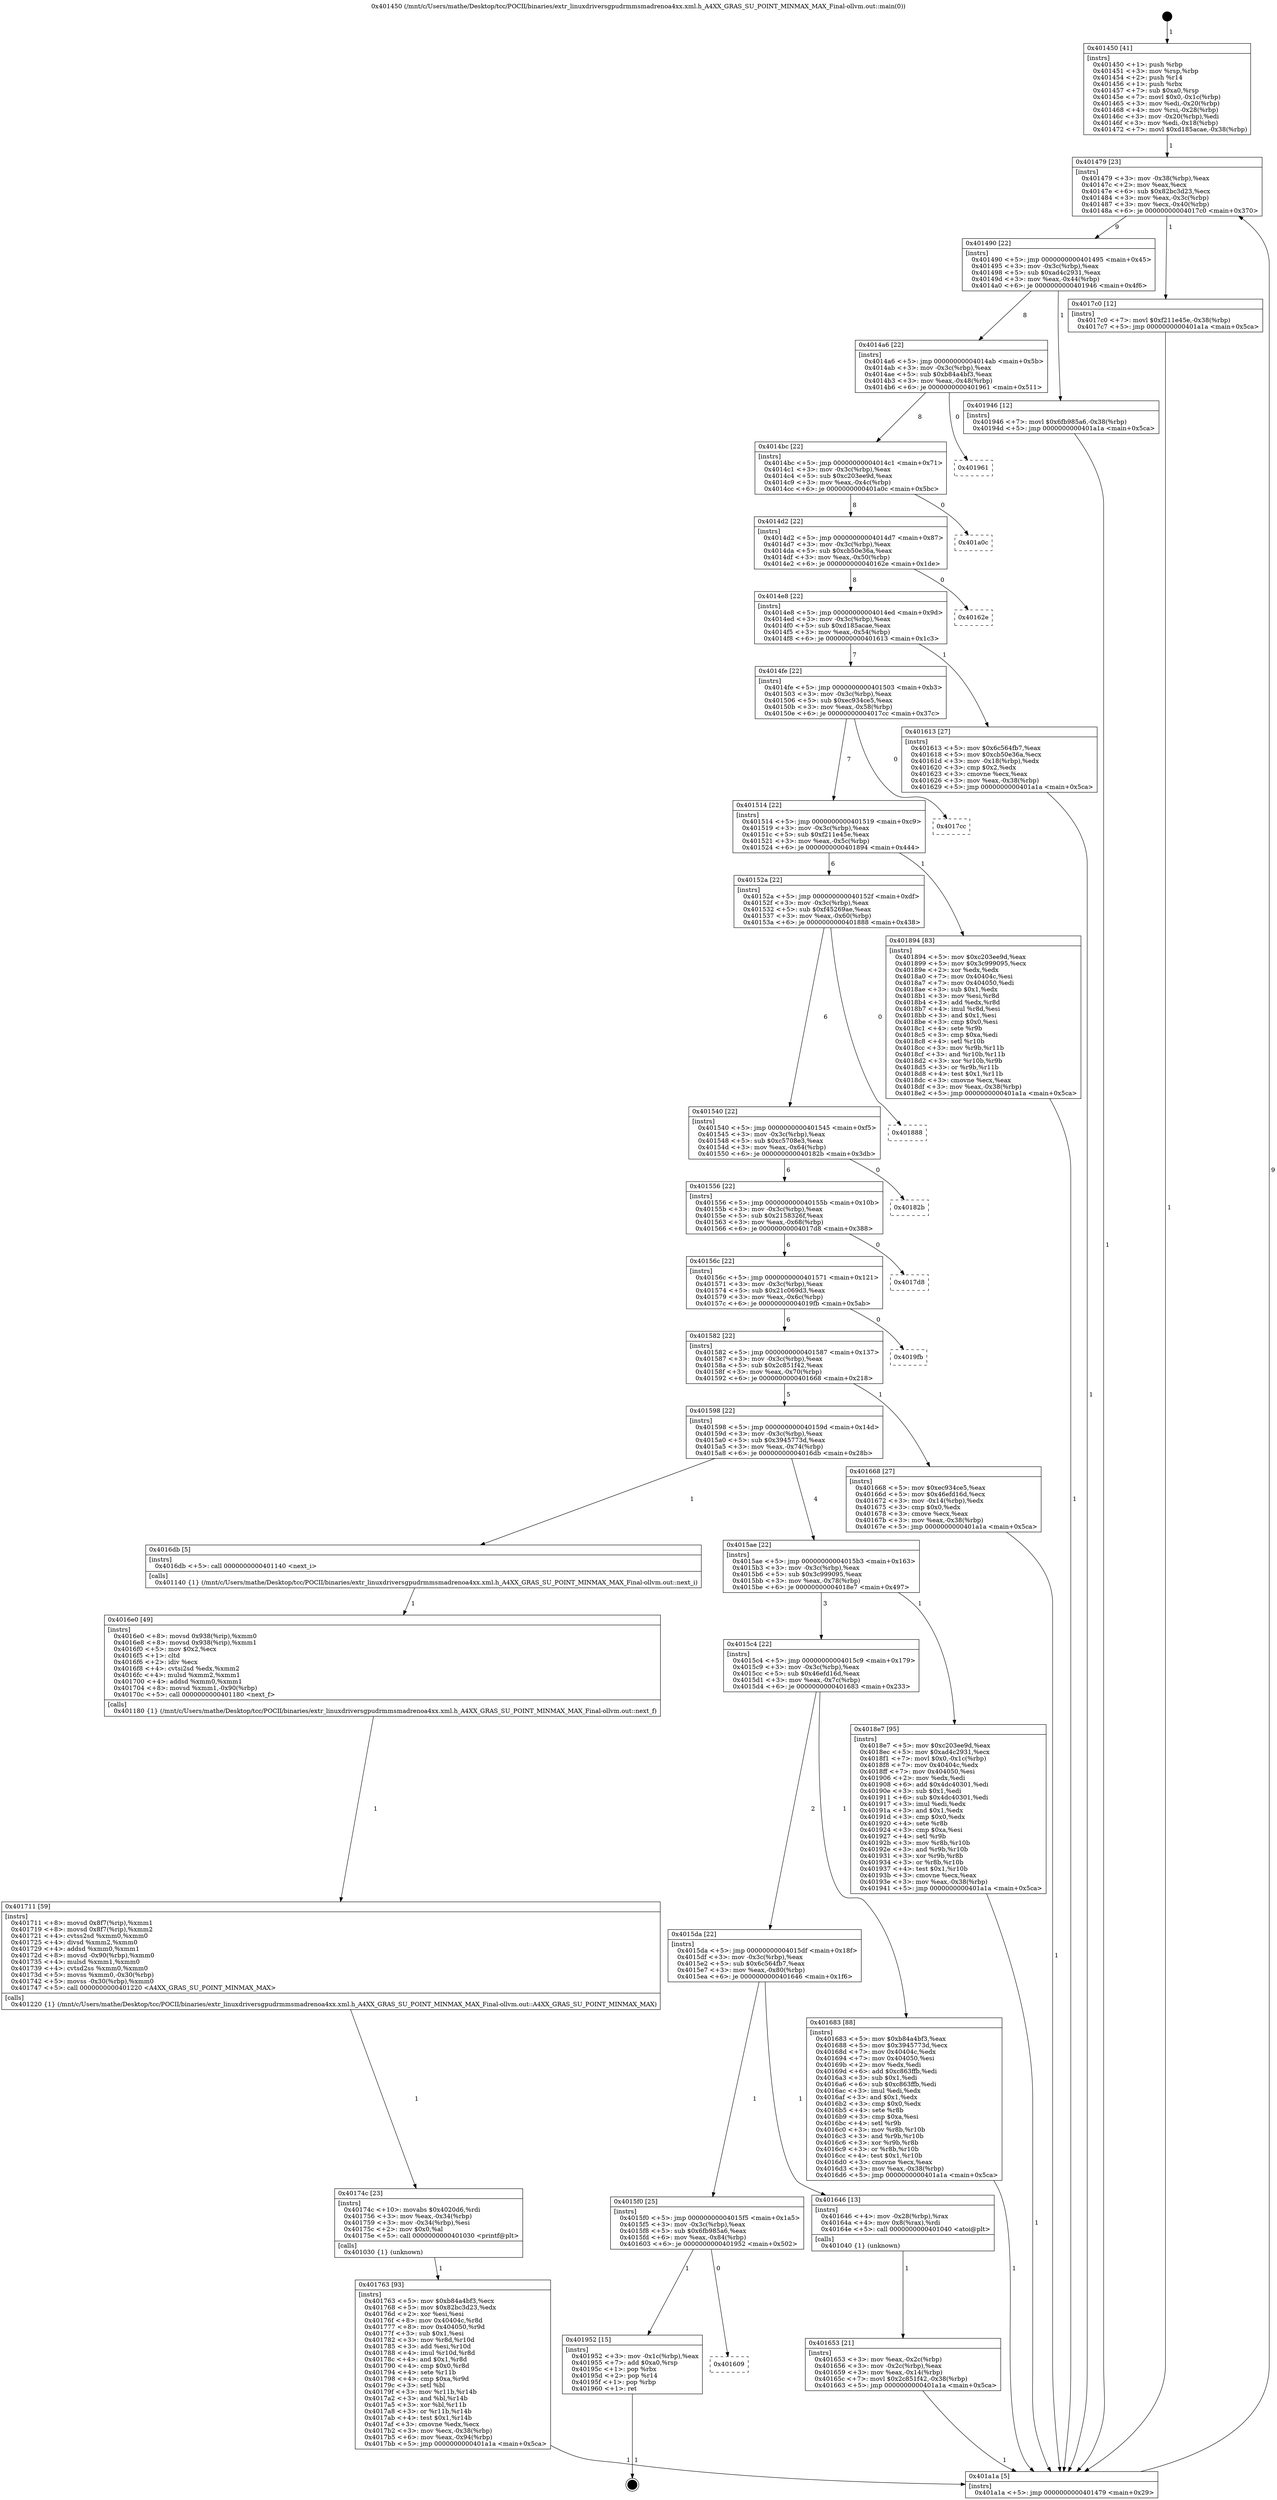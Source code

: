 digraph "0x401450" {
  label = "0x401450 (/mnt/c/Users/mathe/Desktop/tcc/POCII/binaries/extr_linuxdriversgpudrmmsmadrenoa4xx.xml.h_A4XX_GRAS_SU_POINT_MINMAX_MAX_Final-ollvm.out::main(0))"
  labelloc = "t"
  node[shape=record]

  Entry [label="",width=0.3,height=0.3,shape=circle,fillcolor=black,style=filled]
  "0x401479" [label="{
     0x401479 [23]\l
     | [instrs]\l
     &nbsp;&nbsp;0x401479 \<+3\>: mov -0x38(%rbp),%eax\l
     &nbsp;&nbsp;0x40147c \<+2\>: mov %eax,%ecx\l
     &nbsp;&nbsp;0x40147e \<+6\>: sub $0x82bc3d23,%ecx\l
     &nbsp;&nbsp;0x401484 \<+3\>: mov %eax,-0x3c(%rbp)\l
     &nbsp;&nbsp;0x401487 \<+3\>: mov %ecx,-0x40(%rbp)\l
     &nbsp;&nbsp;0x40148a \<+6\>: je 00000000004017c0 \<main+0x370\>\l
  }"]
  "0x4017c0" [label="{
     0x4017c0 [12]\l
     | [instrs]\l
     &nbsp;&nbsp;0x4017c0 \<+7\>: movl $0xf211e45e,-0x38(%rbp)\l
     &nbsp;&nbsp;0x4017c7 \<+5\>: jmp 0000000000401a1a \<main+0x5ca\>\l
  }"]
  "0x401490" [label="{
     0x401490 [22]\l
     | [instrs]\l
     &nbsp;&nbsp;0x401490 \<+5\>: jmp 0000000000401495 \<main+0x45\>\l
     &nbsp;&nbsp;0x401495 \<+3\>: mov -0x3c(%rbp),%eax\l
     &nbsp;&nbsp;0x401498 \<+5\>: sub $0xad4c2931,%eax\l
     &nbsp;&nbsp;0x40149d \<+3\>: mov %eax,-0x44(%rbp)\l
     &nbsp;&nbsp;0x4014a0 \<+6\>: je 0000000000401946 \<main+0x4f6\>\l
  }"]
  Exit [label="",width=0.3,height=0.3,shape=circle,fillcolor=black,style=filled,peripheries=2]
  "0x401946" [label="{
     0x401946 [12]\l
     | [instrs]\l
     &nbsp;&nbsp;0x401946 \<+7\>: movl $0x6fb985a6,-0x38(%rbp)\l
     &nbsp;&nbsp;0x40194d \<+5\>: jmp 0000000000401a1a \<main+0x5ca\>\l
  }"]
  "0x4014a6" [label="{
     0x4014a6 [22]\l
     | [instrs]\l
     &nbsp;&nbsp;0x4014a6 \<+5\>: jmp 00000000004014ab \<main+0x5b\>\l
     &nbsp;&nbsp;0x4014ab \<+3\>: mov -0x3c(%rbp),%eax\l
     &nbsp;&nbsp;0x4014ae \<+5\>: sub $0xb84a4bf3,%eax\l
     &nbsp;&nbsp;0x4014b3 \<+3\>: mov %eax,-0x48(%rbp)\l
     &nbsp;&nbsp;0x4014b6 \<+6\>: je 0000000000401961 \<main+0x511\>\l
  }"]
  "0x401609" [label="{
     0x401609\l
  }", style=dashed]
  "0x401961" [label="{
     0x401961\l
  }", style=dashed]
  "0x4014bc" [label="{
     0x4014bc [22]\l
     | [instrs]\l
     &nbsp;&nbsp;0x4014bc \<+5\>: jmp 00000000004014c1 \<main+0x71\>\l
     &nbsp;&nbsp;0x4014c1 \<+3\>: mov -0x3c(%rbp),%eax\l
     &nbsp;&nbsp;0x4014c4 \<+5\>: sub $0xc203ee9d,%eax\l
     &nbsp;&nbsp;0x4014c9 \<+3\>: mov %eax,-0x4c(%rbp)\l
     &nbsp;&nbsp;0x4014cc \<+6\>: je 0000000000401a0c \<main+0x5bc\>\l
  }"]
  "0x401952" [label="{
     0x401952 [15]\l
     | [instrs]\l
     &nbsp;&nbsp;0x401952 \<+3\>: mov -0x1c(%rbp),%eax\l
     &nbsp;&nbsp;0x401955 \<+7\>: add $0xa0,%rsp\l
     &nbsp;&nbsp;0x40195c \<+1\>: pop %rbx\l
     &nbsp;&nbsp;0x40195d \<+2\>: pop %r14\l
     &nbsp;&nbsp;0x40195f \<+1\>: pop %rbp\l
     &nbsp;&nbsp;0x401960 \<+1\>: ret\l
  }"]
  "0x401a0c" [label="{
     0x401a0c\l
  }", style=dashed]
  "0x4014d2" [label="{
     0x4014d2 [22]\l
     | [instrs]\l
     &nbsp;&nbsp;0x4014d2 \<+5\>: jmp 00000000004014d7 \<main+0x87\>\l
     &nbsp;&nbsp;0x4014d7 \<+3\>: mov -0x3c(%rbp),%eax\l
     &nbsp;&nbsp;0x4014da \<+5\>: sub $0xcb50e36a,%eax\l
     &nbsp;&nbsp;0x4014df \<+3\>: mov %eax,-0x50(%rbp)\l
     &nbsp;&nbsp;0x4014e2 \<+6\>: je 000000000040162e \<main+0x1de\>\l
  }"]
  "0x401763" [label="{
     0x401763 [93]\l
     | [instrs]\l
     &nbsp;&nbsp;0x401763 \<+5\>: mov $0xb84a4bf3,%ecx\l
     &nbsp;&nbsp;0x401768 \<+5\>: mov $0x82bc3d23,%edx\l
     &nbsp;&nbsp;0x40176d \<+2\>: xor %esi,%esi\l
     &nbsp;&nbsp;0x40176f \<+8\>: mov 0x40404c,%r8d\l
     &nbsp;&nbsp;0x401777 \<+8\>: mov 0x404050,%r9d\l
     &nbsp;&nbsp;0x40177f \<+3\>: sub $0x1,%esi\l
     &nbsp;&nbsp;0x401782 \<+3\>: mov %r8d,%r10d\l
     &nbsp;&nbsp;0x401785 \<+3\>: add %esi,%r10d\l
     &nbsp;&nbsp;0x401788 \<+4\>: imul %r10d,%r8d\l
     &nbsp;&nbsp;0x40178c \<+4\>: and $0x1,%r8d\l
     &nbsp;&nbsp;0x401790 \<+4\>: cmp $0x0,%r8d\l
     &nbsp;&nbsp;0x401794 \<+4\>: sete %r11b\l
     &nbsp;&nbsp;0x401798 \<+4\>: cmp $0xa,%r9d\l
     &nbsp;&nbsp;0x40179c \<+3\>: setl %bl\l
     &nbsp;&nbsp;0x40179f \<+3\>: mov %r11b,%r14b\l
     &nbsp;&nbsp;0x4017a2 \<+3\>: and %bl,%r14b\l
     &nbsp;&nbsp;0x4017a5 \<+3\>: xor %bl,%r11b\l
     &nbsp;&nbsp;0x4017a8 \<+3\>: or %r11b,%r14b\l
     &nbsp;&nbsp;0x4017ab \<+4\>: test $0x1,%r14b\l
     &nbsp;&nbsp;0x4017af \<+3\>: cmovne %edx,%ecx\l
     &nbsp;&nbsp;0x4017b2 \<+3\>: mov %ecx,-0x38(%rbp)\l
     &nbsp;&nbsp;0x4017b5 \<+6\>: mov %eax,-0x94(%rbp)\l
     &nbsp;&nbsp;0x4017bb \<+5\>: jmp 0000000000401a1a \<main+0x5ca\>\l
  }"]
  "0x40162e" [label="{
     0x40162e\l
  }", style=dashed]
  "0x4014e8" [label="{
     0x4014e8 [22]\l
     | [instrs]\l
     &nbsp;&nbsp;0x4014e8 \<+5\>: jmp 00000000004014ed \<main+0x9d\>\l
     &nbsp;&nbsp;0x4014ed \<+3\>: mov -0x3c(%rbp),%eax\l
     &nbsp;&nbsp;0x4014f0 \<+5\>: sub $0xd185acae,%eax\l
     &nbsp;&nbsp;0x4014f5 \<+3\>: mov %eax,-0x54(%rbp)\l
     &nbsp;&nbsp;0x4014f8 \<+6\>: je 0000000000401613 \<main+0x1c3\>\l
  }"]
  "0x40174c" [label="{
     0x40174c [23]\l
     | [instrs]\l
     &nbsp;&nbsp;0x40174c \<+10\>: movabs $0x4020d6,%rdi\l
     &nbsp;&nbsp;0x401756 \<+3\>: mov %eax,-0x34(%rbp)\l
     &nbsp;&nbsp;0x401759 \<+3\>: mov -0x34(%rbp),%esi\l
     &nbsp;&nbsp;0x40175c \<+2\>: mov $0x0,%al\l
     &nbsp;&nbsp;0x40175e \<+5\>: call 0000000000401030 \<printf@plt\>\l
     | [calls]\l
     &nbsp;&nbsp;0x401030 \{1\} (unknown)\l
  }"]
  "0x401613" [label="{
     0x401613 [27]\l
     | [instrs]\l
     &nbsp;&nbsp;0x401613 \<+5\>: mov $0x6c564fb7,%eax\l
     &nbsp;&nbsp;0x401618 \<+5\>: mov $0xcb50e36a,%ecx\l
     &nbsp;&nbsp;0x40161d \<+3\>: mov -0x18(%rbp),%edx\l
     &nbsp;&nbsp;0x401620 \<+3\>: cmp $0x2,%edx\l
     &nbsp;&nbsp;0x401623 \<+3\>: cmovne %ecx,%eax\l
     &nbsp;&nbsp;0x401626 \<+3\>: mov %eax,-0x38(%rbp)\l
     &nbsp;&nbsp;0x401629 \<+5\>: jmp 0000000000401a1a \<main+0x5ca\>\l
  }"]
  "0x4014fe" [label="{
     0x4014fe [22]\l
     | [instrs]\l
     &nbsp;&nbsp;0x4014fe \<+5\>: jmp 0000000000401503 \<main+0xb3\>\l
     &nbsp;&nbsp;0x401503 \<+3\>: mov -0x3c(%rbp),%eax\l
     &nbsp;&nbsp;0x401506 \<+5\>: sub $0xec934ce5,%eax\l
     &nbsp;&nbsp;0x40150b \<+3\>: mov %eax,-0x58(%rbp)\l
     &nbsp;&nbsp;0x40150e \<+6\>: je 00000000004017cc \<main+0x37c\>\l
  }"]
  "0x401a1a" [label="{
     0x401a1a [5]\l
     | [instrs]\l
     &nbsp;&nbsp;0x401a1a \<+5\>: jmp 0000000000401479 \<main+0x29\>\l
  }"]
  "0x401450" [label="{
     0x401450 [41]\l
     | [instrs]\l
     &nbsp;&nbsp;0x401450 \<+1\>: push %rbp\l
     &nbsp;&nbsp;0x401451 \<+3\>: mov %rsp,%rbp\l
     &nbsp;&nbsp;0x401454 \<+2\>: push %r14\l
     &nbsp;&nbsp;0x401456 \<+1\>: push %rbx\l
     &nbsp;&nbsp;0x401457 \<+7\>: sub $0xa0,%rsp\l
     &nbsp;&nbsp;0x40145e \<+7\>: movl $0x0,-0x1c(%rbp)\l
     &nbsp;&nbsp;0x401465 \<+3\>: mov %edi,-0x20(%rbp)\l
     &nbsp;&nbsp;0x401468 \<+4\>: mov %rsi,-0x28(%rbp)\l
     &nbsp;&nbsp;0x40146c \<+3\>: mov -0x20(%rbp),%edi\l
     &nbsp;&nbsp;0x40146f \<+3\>: mov %edi,-0x18(%rbp)\l
     &nbsp;&nbsp;0x401472 \<+7\>: movl $0xd185acae,-0x38(%rbp)\l
  }"]
  "0x401711" [label="{
     0x401711 [59]\l
     | [instrs]\l
     &nbsp;&nbsp;0x401711 \<+8\>: movsd 0x8f7(%rip),%xmm1\l
     &nbsp;&nbsp;0x401719 \<+8\>: movsd 0x8f7(%rip),%xmm2\l
     &nbsp;&nbsp;0x401721 \<+4\>: cvtss2sd %xmm0,%xmm0\l
     &nbsp;&nbsp;0x401725 \<+4\>: divsd %xmm2,%xmm0\l
     &nbsp;&nbsp;0x401729 \<+4\>: addsd %xmm0,%xmm1\l
     &nbsp;&nbsp;0x40172d \<+8\>: movsd -0x90(%rbp),%xmm0\l
     &nbsp;&nbsp;0x401735 \<+4\>: mulsd %xmm1,%xmm0\l
     &nbsp;&nbsp;0x401739 \<+4\>: cvtsd2ss %xmm0,%xmm0\l
     &nbsp;&nbsp;0x40173d \<+5\>: movss %xmm0,-0x30(%rbp)\l
     &nbsp;&nbsp;0x401742 \<+5\>: movss -0x30(%rbp),%xmm0\l
     &nbsp;&nbsp;0x401747 \<+5\>: call 0000000000401220 \<A4XX_GRAS_SU_POINT_MINMAX_MAX\>\l
     | [calls]\l
     &nbsp;&nbsp;0x401220 \{1\} (/mnt/c/Users/mathe/Desktop/tcc/POCII/binaries/extr_linuxdriversgpudrmmsmadrenoa4xx.xml.h_A4XX_GRAS_SU_POINT_MINMAX_MAX_Final-ollvm.out::A4XX_GRAS_SU_POINT_MINMAX_MAX)\l
  }"]
  "0x4017cc" [label="{
     0x4017cc\l
  }", style=dashed]
  "0x401514" [label="{
     0x401514 [22]\l
     | [instrs]\l
     &nbsp;&nbsp;0x401514 \<+5\>: jmp 0000000000401519 \<main+0xc9\>\l
     &nbsp;&nbsp;0x401519 \<+3\>: mov -0x3c(%rbp),%eax\l
     &nbsp;&nbsp;0x40151c \<+5\>: sub $0xf211e45e,%eax\l
     &nbsp;&nbsp;0x401521 \<+3\>: mov %eax,-0x5c(%rbp)\l
     &nbsp;&nbsp;0x401524 \<+6\>: je 0000000000401894 \<main+0x444\>\l
  }"]
  "0x4016e0" [label="{
     0x4016e0 [49]\l
     | [instrs]\l
     &nbsp;&nbsp;0x4016e0 \<+8\>: movsd 0x938(%rip),%xmm0\l
     &nbsp;&nbsp;0x4016e8 \<+8\>: movsd 0x938(%rip),%xmm1\l
     &nbsp;&nbsp;0x4016f0 \<+5\>: mov $0x2,%ecx\l
     &nbsp;&nbsp;0x4016f5 \<+1\>: cltd\l
     &nbsp;&nbsp;0x4016f6 \<+2\>: idiv %ecx\l
     &nbsp;&nbsp;0x4016f8 \<+4\>: cvtsi2sd %edx,%xmm2\l
     &nbsp;&nbsp;0x4016fc \<+4\>: mulsd %xmm2,%xmm1\l
     &nbsp;&nbsp;0x401700 \<+4\>: addsd %xmm0,%xmm1\l
     &nbsp;&nbsp;0x401704 \<+8\>: movsd %xmm1,-0x90(%rbp)\l
     &nbsp;&nbsp;0x40170c \<+5\>: call 0000000000401180 \<next_f\>\l
     | [calls]\l
     &nbsp;&nbsp;0x401180 \{1\} (/mnt/c/Users/mathe/Desktop/tcc/POCII/binaries/extr_linuxdriversgpudrmmsmadrenoa4xx.xml.h_A4XX_GRAS_SU_POINT_MINMAX_MAX_Final-ollvm.out::next_f)\l
  }"]
  "0x401894" [label="{
     0x401894 [83]\l
     | [instrs]\l
     &nbsp;&nbsp;0x401894 \<+5\>: mov $0xc203ee9d,%eax\l
     &nbsp;&nbsp;0x401899 \<+5\>: mov $0x3c999095,%ecx\l
     &nbsp;&nbsp;0x40189e \<+2\>: xor %edx,%edx\l
     &nbsp;&nbsp;0x4018a0 \<+7\>: mov 0x40404c,%esi\l
     &nbsp;&nbsp;0x4018a7 \<+7\>: mov 0x404050,%edi\l
     &nbsp;&nbsp;0x4018ae \<+3\>: sub $0x1,%edx\l
     &nbsp;&nbsp;0x4018b1 \<+3\>: mov %esi,%r8d\l
     &nbsp;&nbsp;0x4018b4 \<+3\>: add %edx,%r8d\l
     &nbsp;&nbsp;0x4018b7 \<+4\>: imul %r8d,%esi\l
     &nbsp;&nbsp;0x4018bb \<+3\>: and $0x1,%esi\l
     &nbsp;&nbsp;0x4018be \<+3\>: cmp $0x0,%esi\l
     &nbsp;&nbsp;0x4018c1 \<+4\>: sete %r9b\l
     &nbsp;&nbsp;0x4018c5 \<+3\>: cmp $0xa,%edi\l
     &nbsp;&nbsp;0x4018c8 \<+4\>: setl %r10b\l
     &nbsp;&nbsp;0x4018cc \<+3\>: mov %r9b,%r11b\l
     &nbsp;&nbsp;0x4018cf \<+3\>: and %r10b,%r11b\l
     &nbsp;&nbsp;0x4018d2 \<+3\>: xor %r10b,%r9b\l
     &nbsp;&nbsp;0x4018d5 \<+3\>: or %r9b,%r11b\l
     &nbsp;&nbsp;0x4018d8 \<+4\>: test $0x1,%r11b\l
     &nbsp;&nbsp;0x4018dc \<+3\>: cmovne %ecx,%eax\l
     &nbsp;&nbsp;0x4018df \<+3\>: mov %eax,-0x38(%rbp)\l
     &nbsp;&nbsp;0x4018e2 \<+5\>: jmp 0000000000401a1a \<main+0x5ca\>\l
  }"]
  "0x40152a" [label="{
     0x40152a [22]\l
     | [instrs]\l
     &nbsp;&nbsp;0x40152a \<+5\>: jmp 000000000040152f \<main+0xdf\>\l
     &nbsp;&nbsp;0x40152f \<+3\>: mov -0x3c(%rbp),%eax\l
     &nbsp;&nbsp;0x401532 \<+5\>: sub $0xf45269ae,%eax\l
     &nbsp;&nbsp;0x401537 \<+3\>: mov %eax,-0x60(%rbp)\l
     &nbsp;&nbsp;0x40153a \<+6\>: je 0000000000401888 \<main+0x438\>\l
  }"]
  "0x401653" [label="{
     0x401653 [21]\l
     | [instrs]\l
     &nbsp;&nbsp;0x401653 \<+3\>: mov %eax,-0x2c(%rbp)\l
     &nbsp;&nbsp;0x401656 \<+3\>: mov -0x2c(%rbp),%eax\l
     &nbsp;&nbsp;0x401659 \<+3\>: mov %eax,-0x14(%rbp)\l
     &nbsp;&nbsp;0x40165c \<+7\>: movl $0x2c851f42,-0x38(%rbp)\l
     &nbsp;&nbsp;0x401663 \<+5\>: jmp 0000000000401a1a \<main+0x5ca\>\l
  }"]
  "0x401888" [label="{
     0x401888\l
  }", style=dashed]
  "0x401540" [label="{
     0x401540 [22]\l
     | [instrs]\l
     &nbsp;&nbsp;0x401540 \<+5\>: jmp 0000000000401545 \<main+0xf5\>\l
     &nbsp;&nbsp;0x401545 \<+3\>: mov -0x3c(%rbp),%eax\l
     &nbsp;&nbsp;0x401548 \<+5\>: sub $0xc5708e3,%eax\l
     &nbsp;&nbsp;0x40154d \<+3\>: mov %eax,-0x64(%rbp)\l
     &nbsp;&nbsp;0x401550 \<+6\>: je 000000000040182b \<main+0x3db\>\l
  }"]
  "0x4015f0" [label="{
     0x4015f0 [25]\l
     | [instrs]\l
     &nbsp;&nbsp;0x4015f0 \<+5\>: jmp 00000000004015f5 \<main+0x1a5\>\l
     &nbsp;&nbsp;0x4015f5 \<+3\>: mov -0x3c(%rbp),%eax\l
     &nbsp;&nbsp;0x4015f8 \<+5\>: sub $0x6fb985a6,%eax\l
     &nbsp;&nbsp;0x4015fd \<+6\>: mov %eax,-0x84(%rbp)\l
     &nbsp;&nbsp;0x401603 \<+6\>: je 0000000000401952 \<main+0x502\>\l
  }"]
  "0x40182b" [label="{
     0x40182b\l
  }", style=dashed]
  "0x401556" [label="{
     0x401556 [22]\l
     | [instrs]\l
     &nbsp;&nbsp;0x401556 \<+5\>: jmp 000000000040155b \<main+0x10b\>\l
     &nbsp;&nbsp;0x40155b \<+3\>: mov -0x3c(%rbp),%eax\l
     &nbsp;&nbsp;0x40155e \<+5\>: sub $0x2158326f,%eax\l
     &nbsp;&nbsp;0x401563 \<+3\>: mov %eax,-0x68(%rbp)\l
     &nbsp;&nbsp;0x401566 \<+6\>: je 00000000004017d8 \<main+0x388\>\l
  }"]
  "0x401646" [label="{
     0x401646 [13]\l
     | [instrs]\l
     &nbsp;&nbsp;0x401646 \<+4\>: mov -0x28(%rbp),%rax\l
     &nbsp;&nbsp;0x40164a \<+4\>: mov 0x8(%rax),%rdi\l
     &nbsp;&nbsp;0x40164e \<+5\>: call 0000000000401040 \<atoi@plt\>\l
     | [calls]\l
     &nbsp;&nbsp;0x401040 \{1\} (unknown)\l
  }"]
  "0x4017d8" [label="{
     0x4017d8\l
  }", style=dashed]
  "0x40156c" [label="{
     0x40156c [22]\l
     | [instrs]\l
     &nbsp;&nbsp;0x40156c \<+5\>: jmp 0000000000401571 \<main+0x121\>\l
     &nbsp;&nbsp;0x401571 \<+3\>: mov -0x3c(%rbp),%eax\l
     &nbsp;&nbsp;0x401574 \<+5\>: sub $0x21c069d3,%eax\l
     &nbsp;&nbsp;0x401579 \<+3\>: mov %eax,-0x6c(%rbp)\l
     &nbsp;&nbsp;0x40157c \<+6\>: je 00000000004019fb \<main+0x5ab\>\l
  }"]
  "0x4015da" [label="{
     0x4015da [22]\l
     | [instrs]\l
     &nbsp;&nbsp;0x4015da \<+5\>: jmp 00000000004015df \<main+0x18f\>\l
     &nbsp;&nbsp;0x4015df \<+3\>: mov -0x3c(%rbp),%eax\l
     &nbsp;&nbsp;0x4015e2 \<+5\>: sub $0x6c564fb7,%eax\l
     &nbsp;&nbsp;0x4015e7 \<+3\>: mov %eax,-0x80(%rbp)\l
     &nbsp;&nbsp;0x4015ea \<+6\>: je 0000000000401646 \<main+0x1f6\>\l
  }"]
  "0x4019fb" [label="{
     0x4019fb\l
  }", style=dashed]
  "0x401582" [label="{
     0x401582 [22]\l
     | [instrs]\l
     &nbsp;&nbsp;0x401582 \<+5\>: jmp 0000000000401587 \<main+0x137\>\l
     &nbsp;&nbsp;0x401587 \<+3\>: mov -0x3c(%rbp),%eax\l
     &nbsp;&nbsp;0x40158a \<+5\>: sub $0x2c851f42,%eax\l
     &nbsp;&nbsp;0x40158f \<+3\>: mov %eax,-0x70(%rbp)\l
     &nbsp;&nbsp;0x401592 \<+6\>: je 0000000000401668 \<main+0x218\>\l
  }"]
  "0x401683" [label="{
     0x401683 [88]\l
     | [instrs]\l
     &nbsp;&nbsp;0x401683 \<+5\>: mov $0xb84a4bf3,%eax\l
     &nbsp;&nbsp;0x401688 \<+5\>: mov $0x3945773d,%ecx\l
     &nbsp;&nbsp;0x40168d \<+7\>: mov 0x40404c,%edx\l
     &nbsp;&nbsp;0x401694 \<+7\>: mov 0x404050,%esi\l
     &nbsp;&nbsp;0x40169b \<+2\>: mov %edx,%edi\l
     &nbsp;&nbsp;0x40169d \<+6\>: add $0xc863ffb,%edi\l
     &nbsp;&nbsp;0x4016a3 \<+3\>: sub $0x1,%edi\l
     &nbsp;&nbsp;0x4016a6 \<+6\>: sub $0xc863ffb,%edi\l
     &nbsp;&nbsp;0x4016ac \<+3\>: imul %edi,%edx\l
     &nbsp;&nbsp;0x4016af \<+3\>: and $0x1,%edx\l
     &nbsp;&nbsp;0x4016b2 \<+3\>: cmp $0x0,%edx\l
     &nbsp;&nbsp;0x4016b5 \<+4\>: sete %r8b\l
     &nbsp;&nbsp;0x4016b9 \<+3\>: cmp $0xa,%esi\l
     &nbsp;&nbsp;0x4016bc \<+4\>: setl %r9b\l
     &nbsp;&nbsp;0x4016c0 \<+3\>: mov %r8b,%r10b\l
     &nbsp;&nbsp;0x4016c3 \<+3\>: and %r9b,%r10b\l
     &nbsp;&nbsp;0x4016c6 \<+3\>: xor %r9b,%r8b\l
     &nbsp;&nbsp;0x4016c9 \<+3\>: or %r8b,%r10b\l
     &nbsp;&nbsp;0x4016cc \<+4\>: test $0x1,%r10b\l
     &nbsp;&nbsp;0x4016d0 \<+3\>: cmovne %ecx,%eax\l
     &nbsp;&nbsp;0x4016d3 \<+3\>: mov %eax,-0x38(%rbp)\l
     &nbsp;&nbsp;0x4016d6 \<+5\>: jmp 0000000000401a1a \<main+0x5ca\>\l
  }"]
  "0x401668" [label="{
     0x401668 [27]\l
     | [instrs]\l
     &nbsp;&nbsp;0x401668 \<+5\>: mov $0xec934ce5,%eax\l
     &nbsp;&nbsp;0x40166d \<+5\>: mov $0x46efd16d,%ecx\l
     &nbsp;&nbsp;0x401672 \<+3\>: mov -0x14(%rbp),%edx\l
     &nbsp;&nbsp;0x401675 \<+3\>: cmp $0x0,%edx\l
     &nbsp;&nbsp;0x401678 \<+3\>: cmove %ecx,%eax\l
     &nbsp;&nbsp;0x40167b \<+3\>: mov %eax,-0x38(%rbp)\l
     &nbsp;&nbsp;0x40167e \<+5\>: jmp 0000000000401a1a \<main+0x5ca\>\l
  }"]
  "0x401598" [label="{
     0x401598 [22]\l
     | [instrs]\l
     &nbsp;&nbsp;0x401598 \<+5\>: jmp 000000000040159d \<main+0x14d\>\l
     &nbsp;&nbsp;0x40159d \<+3\>: mov -0x3c(%rbp),%eax\l
     &nbsp;&nbsp;0x4015a0 \<+5\>: sub $0x3945773d,%eax\l
     &nbsp;&nbsp;0x4015a5 \<+3\>: mov %eax,-0x74(%rbp)\l
     &nbsp;&nbsp;0x4015a8 \<+6\>: je 00000000004016db \<main+0x28b\>\l
  }"]
  "0x4015c4" [label="{
     0x4015c4 [22]\l
     | [instrs]\l
     &nbsp;&nbsp;0x4015c4 \<+5\>: jmp 00000000004015c9 \<main+0x179\>\l
     &nbsp;&nbsp;0x4015c9 \<+3\>: mov -0x3c(%rbp),%eax\l
     &nbsp;&nbsp;0x4015cc \<+5\>: sub $0x46efd16d,%eax\l
     &nbsp;&nbsp;0x4015d1 \<+3\>: mov %eax,-0x7c(%rbp)\l
     &nbsp;&nbsp;0x4015d4 \<+6\>: je 0000000000401683 \<main+0x233\>\l
  }"]
  "0x4016db" [label="{
     0x4016db [5]\l
     | [instrs]\l
     &nbsp;&nbsp;0x4016db \<+5\>: call 0000000000401140 \<next_i\>\l
     | [calls]\l
     &nbsp;&nbsp;0x401140 \{1\} (/mnt/c/Users/mathe/Desktop/tcc/POCII/binaries/extr_linuxdriversgpudrmmsmadrenoa4xx.xml.h_A4XX_GRAS_SU_POINT_MINMAX_MAX_Final-ollvm.out::next_i)\l
  }"]
  "0x4015ae" [label="{
     0x4015ae [22]\l
     | [instrs]\l
     &nbsp;&nbsp;0x4015ae \<+5\>: jmp 00000000004015b3 \<main+0x163\>\l
     &nbsp;&nbsp;0x4015b3 \<+3\>: mov -0x3c(%rbp),%eax\l
     &nbsp;&nbsp;0x4015b6 \<+5\>: sub $0x3c999095,%eax\l
     &nbsp;&nbsp;0x4015bb \<+3\>: mov %eax,-0x78(%rbp)\l
     &nbsp;&nbsp;0x4015be \<+6\>: je 00000000004018e7 \<main+0x497\>\l
  }"]
  "0x4018e7" [label="{
     0x4018e7 [95]\l
     | [instrs]\l
     &nbsp;&nbsp;0x4018e7 \<+5\>: mov $0xc203ee9d,%eax\l
     &nbsp;&nbsp;0x4018ec \<+5\>: mov $0xad4c2931,%ecx\l
     &nbsp;&nbsp;0x4018f1 \<+7\>: movl $0x0,-0x1c(%rbp)\l
     &nbsp;&nbsp;0x4018f8 \<+7\>: mov 0x40404c,%edx\l
     &nbsp;&nbsp;0x4018ff \<+7\>: mov 0x404050,%esi\l
     &nbsp;&nbsp;0x401906 \<+2\>: mov %edx,%edi\l
     &nbsp;&nbsp;0x401908 \<+6\>: add $0x4dc40301,%edi\l
     &nbsp;&nbsp;0x40190e \<+3\>: sub $0x1,%edi\l
     &nbsp;&nbsp;0x401911 \<+6\>: sub $0x4dc40301,%edi\l
     &nbsp;&nbsp;0x401917 \<+3\>: imul %edi,%edx\l
     &nbsp;&nbsp;0x40191a \<+3\>: and $0x1,%edx\l
     &nbsp;&nbsp;0x40191d \<+3\>: cmp $0x0,%edx\l
     &nbsp;&nbsp;0x401920 \<+4\>: sete %r8b\l
     &nbsp;&nbsp;0x401924 \<+3\>: cmp $0xa,%esi\l
     &nbsp;&nbsp;0x401927 \<+4\>: setl %r9b\l
     &nbsp;&nbsp;0x40192b \<+3\>: mov %r8b,%r10b\l
     &nbsp;&nbsp;0x40192e \<+3\>: and %r9b,%r10b\l
     &nbsp;&nbsp;0x401931 \<+3\>: xor %r9b,%r8b\l
     &nbsp;&nbsp;0x401934 \<+3\>: or %r8b,%r10b\l
     &nbsp;&nbsp;0x401937 \<+4\>: test $0x1,%r10b\l
     &nbsp;&nbsp;0x40193b \<+3\>: cmovne %ecx,%eax\l
     &nbsp;&nbsp;0x40193e \<+3\>: mov %eax,-0x38(%rbp)\l
     &nbsp;&nbsp;0x401941 \<+5\>: jmp 0000000000401a1a \<main+0x5ca\>\l
  }"]
  Entry -> "0x401450" [label=" 1"]
  "0x401479" -> "0x4017c0" [label=" 1"]
  "0x401479" -> "0x401490" [label=" 9"]
  "0x401952" -> Exit [label=" 1"]
  "0x401490" -> "0x401946" [label=" 1"]
  "0x401490" -> "0x4014a6" [label=" 8"]
  "0x4015f0" -> "0x401609" [label=" 0"]
  "0x4014a6" -> "0x401961" [label=" 0"]
  "0x4014a6" -> "0x4014bc" [label=" 8"]
  "0x4015f0" -> "0x401952" [label=" 1"]
  "0x4014bc" -> "0x401a0c" [label=" 0"]
  "0x4014bc" -> "0x4014d2" [label=" 8"]
  "0x401946" -> "0x401a1a" [label=" 1"]
  "0x4014d2" -> "0x40162e" [label=" 0"]
  "0x4014d2" -> "0x4014e8" [label=" 8"]
  "0x4018e7" -> "0x401a1a" [label=" 1"]
  "0x4014e8" -> "0x401613" [label=" 1"]
  "0x4014e8" -> "0x4014fe" [label=" 7"]
  "0x401613" -> "0x401a1a" [label=" 1"]
  "0x401450" -> "0x401479" [label=" 1"]
  "0x401a1a" -> "0x401479" [label=" 9"]
  "0x401894" -> "0x401a1a" [label=" 1"]
  "0x4014fe" -> "0x4017cc" [label=" 0"]
  "0x4014fe" -> "0x401514" [label=" 7"]
  "0x4017c0" -> "0x401a1a" [label=" 1"]
  "0x401514" -> "0x401894" [label=" 1"]
  "0x401514" -> "0x40152a" [label=" 6"]
  "0x401763" -> "0x401a1a" [label=" 1"]
  "0x40152a" -> "0x401888" [label=" 0"]
  "0x40152a" -> "0x401540" [label=" 6"]
  "0x40174c" -> "0x401763" [label=" 1"]
  "0x401540" -> "0x40182b" [label=" 0"]
  "0x401540" -> "0x401556" [label=" 6"]
  "0x401711" -> "0x40174c" [label=" 1"]
  "0x401556" -> "0x4017d8" [label=" 0"]
  "0x401556" -> "0x40156c" [label=" 6"]
  "0x4016e0" -> "0x401711" [label=" 1"]
  "0x40156c" -> "0x4019fb" [label=" 0"]
  "0x40156c" -> "0x401582" [label=" 6"]
  "0x401683" -> "0x401a1a" [label=" 1"]
  "0x401582" -> "0x401668" [label=" 1"]
  "0x401582" -> "0x401598" [label=" 5"]
  "0x401668" -> "0x401a1a" [label=" 1"]
  "0x401598" -> "0x4016db" [label=" 1"]
  "0x401598" -> "0x4015ae" [label=" 4"]
  "0x401646" -> "0x401653" [label=" 1"]
  "0x4015ae" -> "0x4018e7" [label=" 1"]
  "0x4015ae" -> "0x4015c4" [label=" 3"]
  "0x401653" -> "0x401a1a" [label=" 1"]
  "0x4015c4" -> "0x401683" [label=" 1"]
  "0x4015c4" -> "0x4015da" [label=" 2"]
  "0x4016db" -> "0x4016e0" [label=" 1"]
  "0x4015da" -> "0x401646" [label=" 1"]
  "0x4015da" -> "0x4015f0" [label=" 1"]
}
